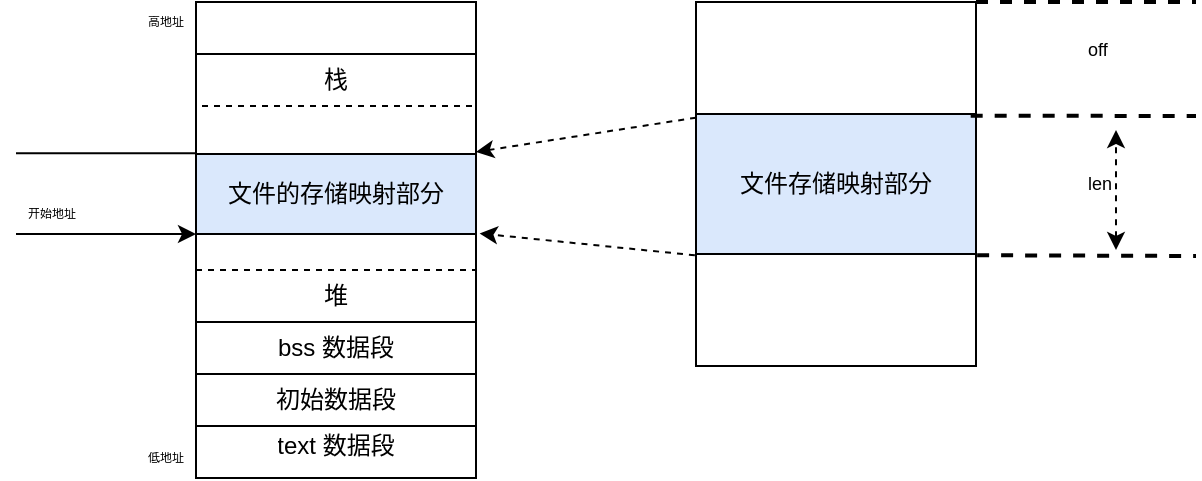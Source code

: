 <mxfile version="26.1.0">
  <diagram name="Page-1" id="9f46799a-70d6-7492-0946-bef42562c5a5">
    <mxGraphModel dx="744" dy="406" grid="1" gridSize="10" guides="1" tooltips="1" connect="1" arrows="1" fold="1" page="1" pageScale="1" pageWidth="1100" pageHeight="850" background="none" math="0" shadow="0">
      <root>
        <mxCell id="0" />
        <mxCell id="1" parent="0" />
        <mxCell id="TUf3GPkxzCGcySICfNlQ-50" value="" style="group;verticalAlign=middle;align=center;" parent="1" vertex="1" connectable="0">
          <mxGeometry x="370" y="306" width="230" height="238" as="geometry" />
        </mxCell>
        <mxCell id="TUf3GPkxzCGcySICfNlQ-17" value="初始数据段" style="text;strokeColor=default;fillColor=none;align=center;verticalAlign=middle;spacingLeft=4;spacingRight=4;overflow=hidden;rotatable=0;points=[[0,0.5],[1,0.5]];portConstraint=eastwest;whiteSpace=wrap;html=1;" parent="TUf3GPkxzCGcySICfNlQ-50" vertex="1">
          <mxGeometry x="90" y="186" width="140" height="26" as="geometry" />
        </mxCell>
        <mxCell id="TUf3GPkxzCGcySICfNlQ-21" value="text 数据段&lt;div&gt;&lt;br&gt;&lt;/div&gt;" style="text;strokeColor=default;fillColor=none;align=center;verticalAlign=middle;spacingLeft=4;spacingRight=4;overflow=hidden;rotatable=0;points=[[0,0.5],[1,0.5]];portConstraint=eastwest;whiteSpace=wrap;html=1;" parent="TUf3GPkxzCGcySICfNlQ-50" vertex="1">
          <mxGeometry x="90" y="212" width="140" height="26" as="geometry" />
        </mxCell>
        <mxCell id="TUf3GPkxzCGcySICfNlQ-22" value="bss 数据段" style="text;strokeColor=default;fillColor=none;align=center;verticalAlign=middle;spacingLeft=4;spacingRight=4;overflow=hidden;rotatable=0;points=[[0,0.5],[1,0.5]];portConstraint=eastwest;whiteSpace=wrap;html=1;" parent="TUf3GPkxzCGcySICfNlQ-50" vertex="1">
          <mxGeometry x="90" y="160" width="140" height="26" as="geometry" />
        </mxCell>
        <mxCell id="TUf3GPkxzCGcySICfNlQ-24" value="文件的存储映射部分" style="text;strokeColor=#000000;fillColor=#dae8fc;align=center;verticalAlign=middle;spacingLeft=4;spacingRight=4;overflow=hidden;rotatable=0;points=[[0,0.5],[1,0.5]];portConstraint=eastwest;whiteSpace=wrap;html=1;" parent="TUf3GPkxzCGcySICfNlQ-50" vertex="1">
          <mxGeometry x="90" y="76" width="140" height="40" as="geometry" />
        </mxCell>
        <mxCell id="TUf3GPkxzCGcySICfNlQ-26" value="" style="endArrow=none;html=1;rounded=0;" parent="TUf3GPkxzCGcySICfNlQ-50" edge="1">
          <mxGeometry width="50" height="50" relative="1" as="geometry">
            <mxPoint y="75.6" as="sourcePoint" />
            <mxPoint x="90" y="75.6" as="targetPoint" />
          </mxGeometry>
        </mxCell>
        <mxCell id="TUf3GPkxzCGcySICfNlQ-27" value="" style="endArrow=classic;html=1;rounded=0;endFill=1;" parent="TUf3GPkxzCGcySICfNlQ-50" edge="1">
          <mxGeometry width="50" height="50" relative="1" as="geometry">
            <mxPoint y="116" as="sourcePoint" />
            <mxPoint x="90" y="116" as="targetPoint" />
          </mxGeometry>
        </mxCell>
        <mxCell id="TUf3GPkxzCGcySICfNlQ-29" value="开始地址" style="text;strokeColor=none;fillColor=none;align=left;verticalAlign=middle;spacingLeft=4;spacingRight=4;overflow=hidden;points=[[0,0.5],[1,0.5]];portConstraint=eastwest;rotatable=0;whiteSpace=wrap;html=1;fontSize=6;" parent="TUf3GPkxzCGcySICfNlQ-50" vertex="1">
          <mxGeometry y="96" width="70" height="20" as="geometry" />
        </mxCell>
        <mxCell id="TUf3GPkxzCGcySICfNlQ-30" value="高地址" style="text;strokeColor=none;fillColor=none;align=left;verticalAlign=middle;spacingLeft=4;spacingRight=4;overflow=hidden;points=[[0,0.5],[1,0.5]];portConstraint=eastwest;rotatable=0;whiteSpace=wrap;html=1;fontSize=6;" parent="TUf3GPkxzCGcySICfNlQ-50" vertex="1">
          <mxGeometry x="60" width="70" height="20" as="geometry" />
        </mxCell>
        <mxCell id="TUf3GPkxzCGcySICfNlQ-31" value="低地址" style="text;strokeColor=none;fillColor=none;align=left;verticalAlign=middle;spacingLeft=4;spacingRight=4;overflow=hidden;points=[[0,0.5],[1,0.5]];portConstraint=eastwest;rotatable=0;whiteSpace=wrap;html=1;fontSize=6;" parent="TUf3GPkxzCGcySICfNlQ-50" vertex="1">
          <mxGeometry x="60" y="218" width="70" height="20" as="geometry" />
        </mxCell>
        <mxCell id="TUf3GPkxzCGcySICfNlQ-33" value="" style="text;strokeColor=default;fillColor=none;align=center;verticalAlign=middle;spacingLeft=4;spacingRight=4;overflow=hidden;rotatable=0;points=[[0,0.5],[1,0.5]];portConstraint=eastwest;whiteSpace=wrap;html=1;" parent="TUf3GPkxzCGcySICfNlQ-50" vertex="1">
          <mxGeometry x="90" y="116" width="140" height="44" as="geometry" />
        </mxCell>
        <mxCell id="TUf3GPkxzCGcySICfNlQ-34" value="" style="text;strokeColor=default;fillColor=none;align=center;verticalAlign=middle;spacingLeft=4;spacingRight=4;overflow=hidden;rotatable=0;points=[[0,0.5],[1,0.5]];portConstraint=eastwest;whiteSpace=wrap;html=1;" parent="TUf3GPkxzCGcySICfNlQ-50" vertex="1">
          <mxGeometry x="90" y="26" width="140" height="50" as="geometry" />
        </mxCell>
        <mxCell id="TUf3GPkxzCGcySICfNlQ-35" value="" style="text;strokeColor=default;fillColor=none;align=center;verticalAlign=middle;spacingLeft=4;spacingRight=4;overflow=hidden;rotatable=0;points=[[0,0.5],[1,0.5]];portConstraint=eastwest;whiteSpace=wrap;html=1;" parent="TUf3GPkxzCGcySICfNlQ-50" vertex="1">
          <mxGeometry x="90" width="140" height="26" as="geometry" />
        </mxCell>
        <mxCell id="TUf3GPkxzCGcySICfNlQ-36" value="堆" style="text;strokeColor=default;fillColor=none;align=center;verticalAlign=middle;spacingLeft=4;spacingRight=4;overflow=hidden;rotatable=0;points=[[0,0.5],[1,0.5]];portConstraint=eastwest;whiteSpace=wrap;html=1;dashed=1;" parent="TUf3GPkxzCGcySICfNlQ-50" vertex="1">
          <mxGeometry x="90" y="134" width="140" height="26" as="geometry" />
        </mxCell>
        <mxCell id="TUf3GPkxzCGcySICfNlQ-38" value="栈" style="text;strokeColor=default;fillColor=none;align=center;verticalAlign=middle;spacingLeft=4;spacingRight=4;overflow=hidden;rotatable=0;points=[[0,0.5],[1,0.5]];portConstraint=eastwest;whiteSpace=wrap;html=1;dashed=1;" parent="TUf3GPkxzCGcySICfNlQ-50" vertex="1">
          <mxGeometry x="90" y="26" width="140" height="26" as="geometry" />
        </mxCell>
        <mxCell id="TUf3GPkxzCGcySICfNlQ-68" value="" style="group" parent="1" vertex="1" connectable="0">
          <mxGeometry x="710" y="306" width="140" height="182" as="geometry" />
        </mxCell>
        <mxCell id="TUf3GPkxzCGcySICfNlQ-53" value="&lt;div&gt;&lt;br&gt;&lt;/div&gt;" style="text;strokeColor=default;fillColor=none;align=center;verticalAlign=middle;spacingLeft=4;spacingRight=4;overflow=hidden;rotatable=0;points=[[0,0.5],[1,0.5]];portConstraint=eastwest;whiteSpace=wrap;html=1;" parent="TUf3GPkxzCGcySICfNlQ-68" vertex="1">
          <mxGeometry y="126" width="140" height="56" as="geometry" />
        </mxCell>
        <mxCell id="TUf3GPkxzCGcySICfNlQ-66" value="&lt;div&gt;&lt;br&gt;&lt;/div&gt;" style="text;strokeColor=default;fillColor=none;align=center;verticalAlign=middle;spacingLeft=4;spacingRight=4;overflow=hidden;rotatable=0;points=[[0,0.5],[1,0.5]];portConstraint=eastwest;whiteSpace=wrap;html=1;" parent="TUf3GPkxzCGcySICfNlQ-68" vertex="1">
          <mxGeometry width="140" height="56" as="geometry" />
        </mxCell>
        <mxCell id="TUf3GPkxzCGcySICfNlQ-67" value="文件存储映射部分" style="text;strokeColor=#000000;fillColor=#dae8fc;align=center;verticalAlign=middle;spacingLeft=4;spacingRight=4;overflow=hidden;rotatable=0;points=[[0,0.5],[1,0.5]];portConstraint=eastwest;whiteSpace=wrap;html=1;" parent="TUf3GPkxzCGcySICfNlQ-68" vertex="1">
          <mxGeometry y="56" width="140" height="70" as="geometry" />
        </mxCell>
        <mxCell id="TUf3GPkxzCGcySICfNlQ-69" value="" style="endArrow=classic;html=1;rounded=0;exitX=0;exitY=0.026;exitDx=0;exitDy=0;exitPerimeter=0;dashed=1;" parent="1" source="TUf3GPkxzCGcySICfNlQ-67" edge="1">
          <mxGeometry width="50" height="50" relative="1" as="geometry">
            <mxPoint x="620" y="470" as="sourcePoint" />
            <mxPoint x="600" y="381" as="targetPoint" />
          </mxGeometry>
        </mxCell>
        <mxCell id="3d0LnBWQi5HhHZVqhPhs-1" value="" style="endArrow=classic;html=1;rounded=0;exitX=-0.004;exitY=1.009;exitDx=0;exitDy=0;exitPerimeter=0;entryX=1.013;entryY=0.993;entryDx=0;entryDy=0;entryPerimeter=0;dashed=1;" edge="1" parent="1" source="TUf3GPkxzCGcySICfNlQ-67" target="TUf3GPkxzCGcySICfNlQ-24">
          <mxGeometry width="50" height="50" relative="1" as="geometry">
            <mxPoint x="640" y="290" as="sourcePoint" />
            <mxPoint x="670" y="380" as="targetPoint" />
          </mxGeometry>
        </mxCell>
        <mxCell id="3d0LnBWQi5HhHZVqhPhs-2" value="" style="endArrow=none;dashed=1;html=1;strokeWidth=2;rounded=0;exitX=0.981;exitY=1.015;exitDx=0;exitDy=0;exitPerimeter=0;" edge="1" parent="1" source="TUf3GPkxzCGcySICfNlQ-66">
          <mxGeometry width="50" height="50" relative="1" as="geometry">
            <mxPoint x="880" y="370" as="sourcePoint" />
            <mxPoint x="960" y="363" as="targetPoint" />
          </mxGeometry>
        </mxCell>
        <mxCell id="3d0LnBWQi5HhHZVqhPhs-3" value="" style="endArrow=none;dashed=1;html=1;strokeWidth=2;rounded=0;" edge="1" parent="1">
          <mxGeometry width="50" height="50" relative="1" as="geometry">
            <mxPoint x="850" y="306" as="sourcePoint" />
            <mxPoint x="960" y="306" as="targetPoint" />
          </mxGeometry>
        </mxCell>
        <mxCell id="3d0LnBWQi5HhHZVqhPhs-4" value="" style="endArrow=none;dashed=1;html=1;strokeWidth=2;rounded=0;exitX=1.004;exitY=0.011;exitDx=0;exitDy=0;exitPerimeter=0;" edge="1" parent="1" source="TUf3GPkxzCGcySICfNlQ-53">
          <mxGeometry width="50" height="50" relative="1" as="geometry">
            <mxPoint x="840" y="440" as="sourcePoint" />
            <mxPoint x="960" y="433" as="targetPoint" />
          </mxGeometry>
        </mxCell>
        <mxCell id="3d0LnBWQi5HhHZVqhPhs-22" value="&lt;font style=&quot;font-size: 9px;&quot;&gt;off&lt;/font&gt;" style="text;strokeColor=none;fillColor=none;align=left;verticalAlign=middle;spacingLeft=4;spacingRight=4;overflow=hidden;points=[[0,0.5],[1,0.5]];portConstraint=eastwest;rotatable=0;whiteSpace=wrap;html=1;fontSize=6;" vertex="1" parent="1">
          <mxGeometry x="900" y="320" width="40" height="20" as="geometry" />
        </mxCell>
        <mxCell id="3d0LnBWQi5HhHZVqhPhs-24" value="&lt;font style=&quot;font-size: 9px;&quot;&gt;len&amp;nbsp;&lt;/font&gt;" style="text;strokeColor=none;fillColor=none;align=left;verticalAlign=middle;spacingLeft=4;spacingRight=4;overflow=hidden;points=[[0,0.5],[1,0.5]];portConstraint=eastwest;rotatable=0;whiteSpace=wrap;html=1;fontSize=6;" vertex="1" parent="1">
          <mxGeometry x="900" y="387" width="40" height="20" as="geometry" />
        </mxCell>
        <mxCell id="3d0LnBWQi5HhHZVqhPhs-26" value="" style="endArrow=classic;startArrow=classic;html=1;rounded=0;dashed=1;" edge="1" parent="1">
          <mxGeometry width="50" height="50" relative="1" as="geometry">
            <mxPoint x="920" y="430" as="sourcePoint" />
            <mxPoint x="920" y="370" as="targetPoint" />
          </mxGeometry>
        </mxCell>
      </root>
    </mxGraphModel>
  </diagram>
</mxfile>
